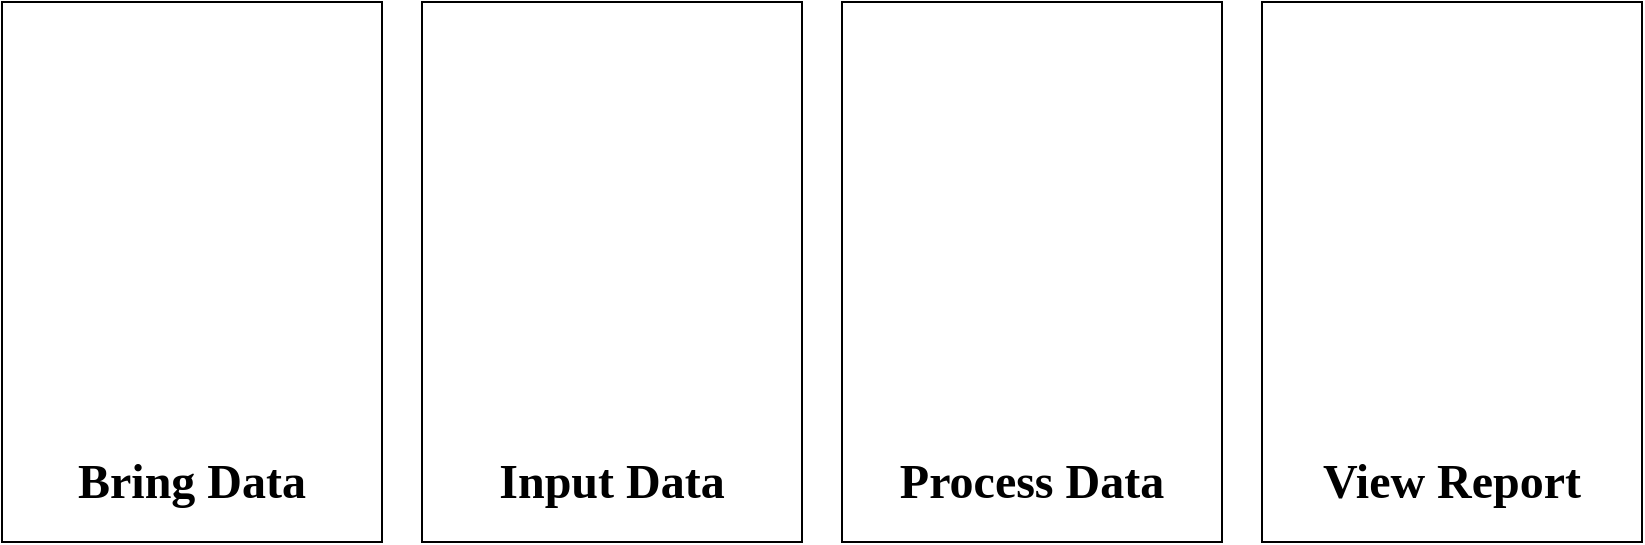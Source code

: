 <mxfile version="12.1.0" type="device" pages="1"><diagram id="kiT6cNYKR2tEel2-DtR2" name="Page-1"><mxGraphModel dx="1408" dy="759" grid="1" gridSize="10" guides="1" tooltips="1" connect="1" arrows="1" fold="1" page="1" pageScale="1" pageWidth="850" pageHeight="1100" math="0" shadow="0"><root><mxCell id="0"/><mxCell id="1" parent="0"/><mxCell id="wsz1n9Mnqd3TV1xU6zO9-10" value="" style="rounded=0;whiteSpace=wrap;html=1;" vertex="1" parent="1"><mxGeometry x="220" y="250" width="190" height="270" as="geometry"/></mxCell><mxCell id="wsz1n9Mnqd3TV1xU6zO9-4" value="" style="rounded=0;whiteSpace=wrap;html=1;" vertex="1" parent="1"><mxGeometry x="10" y="250" width="190" height="270" as="geometry"/></mxCell><mxCell id="wsz1n9Mnqd3TV1xU6zO9-1" value="" style="shape=image;html=1;verticalAlign=top;verticalLabelPosition=bottom;labelBackgroundColor=#ffffff;imageAspect=0;aspect=fixed;image=https://cdn1.iconfinder.com/data/icons/environment-ecology-no-1219/100/13-energy-recycle-hand-128.png" vertex="1" parent="1"><mxGeometry x="30" y="340" width="128" height="128" as="geometry"/></mxCell><mxCell id="wsz1n9Mnqd3TV1xU6zO9-3" value="" style="rounded=0;whiteSpace=wrap;html=1;strokeColor=none;" vertex="1" parent="1"><mxGeometry x="50" y="338" width="120" height="60" as="geometry"/></mxCell><mxCell id="wsz1n9Mnqd3TV1xU6zO9-2" value="" style="shape=image;html=1;verticalAlign=top;verticalLabelPosition=bottom;labelBackgroundColor=#ffffff;imageAspect=0;aspect=fixed;image=https://cdn3.iconfinder.com/data/icons/lexter-flat-colorfull-file-formats/56/csv-128.png" vertex="1" parent="1"><mxGeometry x="57" y="274" width="128" height="128" as="geometry"/></mxCell><mxCell id="wsz1n9Mnqd3TV1xU6zO9-6" value="" style="shape=image;html=1;verticalAlign=top;verticalLabelPosition=bottom;labelBackgroundColor=#ffffff;imageAspect=0;aspect=fixed;image=https://cdn1.iconfinder.com/data/icons/cloud-72/64/input-platform-software-cloud-download-development-128.png;strokeWidth=4;fillColor=#808080;" vertex="1" parent="1"><mxGeometry x="251" y="340" width="128" height="128" as="geometry"/></mxCell><mxCell id="wsz1n9Mnqd3TV1xU6zO9-7" value="" style="shape=image;html=1;verticalAlign=top;verticalLabelPosition=bottom;labelBackgroundColor=#ffffff;imageAspect=0;aspect=fixed;image=https://cdn3.iconfinder.com/data/icons/lexter-flat-colorfull-file-formats/56/csv-128.png" vertex="1" parent="1"><mxGeometry x="280" y="270" width="70" height="70" as="geometry"/></mxCell><mxCell id="wsz1n9Mnqd3TV1xU6zO9-8" value="&lt;h1&gt;Input Data&lt;/h1&gt;" style="text;html=1;strokeColor=none;fillColor=none;align=center;verticalAlign=middle;whiteSpace=wrap;rounded=0;fontFamily=Tahoma;" vertex="1" parent="1"><mxGeometry x="230" y="480" width="170" height="20" as="geometry"/></mxCell><mxCell id="wsz1n9Mnqd3TV1xU6zO9-12" value="" style="rounded=0;whiteSpace=wrap;html=1;" vertex="1" parent="1"><mxGeometry x="430" y="250" width="190" height="270" as="geometry"/></mxCell><mxCell id="wsz1n9Mnqd3TV1xU6zO9-13" value="&lt;h1&gt;Bring Data&lt;/h1&gt;" style="text;html=1;strokeColor=none;fillColor=none;align=center;verticalAlign=middle;whiteSpace=wrap;rounded=0;fontFamily=Tahoma;" vertex="1" parent="1"><mxGeometry x="30" y="480" width="150" height="20" as="geometry"/></mxCell><mxCell id="wsz1n9Mnqd3TV1xU6zO9-15" value="&lt;h1&gt;Process Data&lt;/h1&gt;" style="text;html=1;strokeColor=none;fillColor=none;align=center;verticalAlign=middle;whiteSpace=wrap;rounded=0;fontFamily=Tahoma;" vertex="1" parent="1"><mxGeometry x="440" y="480" width="170" height="20" as="geometry"/></mxCell><mxCell id="wsz1n9Mnqd3TV1xU6zO9-18" value="" style="shape=image;html=1;verticalAlign=top;verticalLabelPosition=bottom;labelBackgroundColor=#ffffff;imageAspect=0;aspect=fixed;image=https://cdn2.iconfinder.com/data/icons/essential-web-5/50/pending-wait-time-revise-unfinish-128.png;strokeWidth=4;fillColor=#808080;fontFamily=Tahoma;" vertex="1" parent="1"><mxGeometry x="461" y="321" width="128" height="128" as="geometry"/></mxCell><mxCell id="wsz1n9Mnqd3TV1xU6zO9-19" value="" style="rounded=0;whiteSpace=wrap;html=1;" vertex="1" parent="1"><mxGeometry x="640" y="250" width="190" height="270" as="geometry"/></mxCell><mxCell id="wsz1n9Mnqd3TV1xU6zO9-20" value="&lt;h1&gt;View Report&lt;/h1&gt;" style="text;html=1;strokeColor=none;fillColor=none;align=center;verticalAlign=middle;whiteSpace=wrap;rounded=0;fontFamily=Tahoma;" vertex="1" parent="1"><mxGeometry x="650" y="480" width="170" height="20" as="geometry"/></mxCell><mxCell id="wsz1n9Mnqd3TV1xU6zO9-24" value="" style="group" vertex="1" connectable="0" parent="1"><mxGeometry x="665" y="336" width="140" height="132" as="geometry"/></mxCell><mxCell id="wsz1n9Mnqd3TV1xU6zO9-22" value="" style="shape=image;html=1;verticalAlign=top;verticalLabelPosition=bottom;labelBackgroundColor=#ffffff;imageAspect=0;aspect=fixed;image=https://cdn1.iconfinder.com/data/icons/environment-ecology-no-1219/100/13-energy-recycle-hand-128.png;flipV=0;flipH=1;" vertex="1" parent="wsz1n9Mnqd3TV1xU6zO9-24"><mxGeometry x="12" y="4" width="128" height="128" as="geometry"/></mxCell><mxCell id="wsz1n9Mnqd3TV1xU6zO9-23" value="" style="rounded=0;whiteSpace=wrap;html=1;strokeWidth=4;fontFamily=Tahoma;strokeColor=none;" vertex="1" parent="wsz1n9Mnqd3TV1xU6zO9-24"><mxGeometry width="120" height="60" as="geometry"/></mxCell><mxCell id="wsz1n9Mnqd3TV1xU6zO9-21" value="" style="shape=image;html=1;verticalAlign=top;verticalLabelPosition=bottom;labelBackgroundColor=#ffffff;imageAspect=0;aspect=fixed;image=https://cdn0.iconfinder.com/data/icons/forgen-seo-1/64/seo-report-128.png;strokeWidth=6;fillColor=#808080;fontFamily=Tahoma;imageBorder=none;" vertex="1" parent="1"><mxGeometry x="650" y="281.5" width="109" height="109" as="geometry"/></mxCell></root></mxGraphModel></diagram></mxfile>